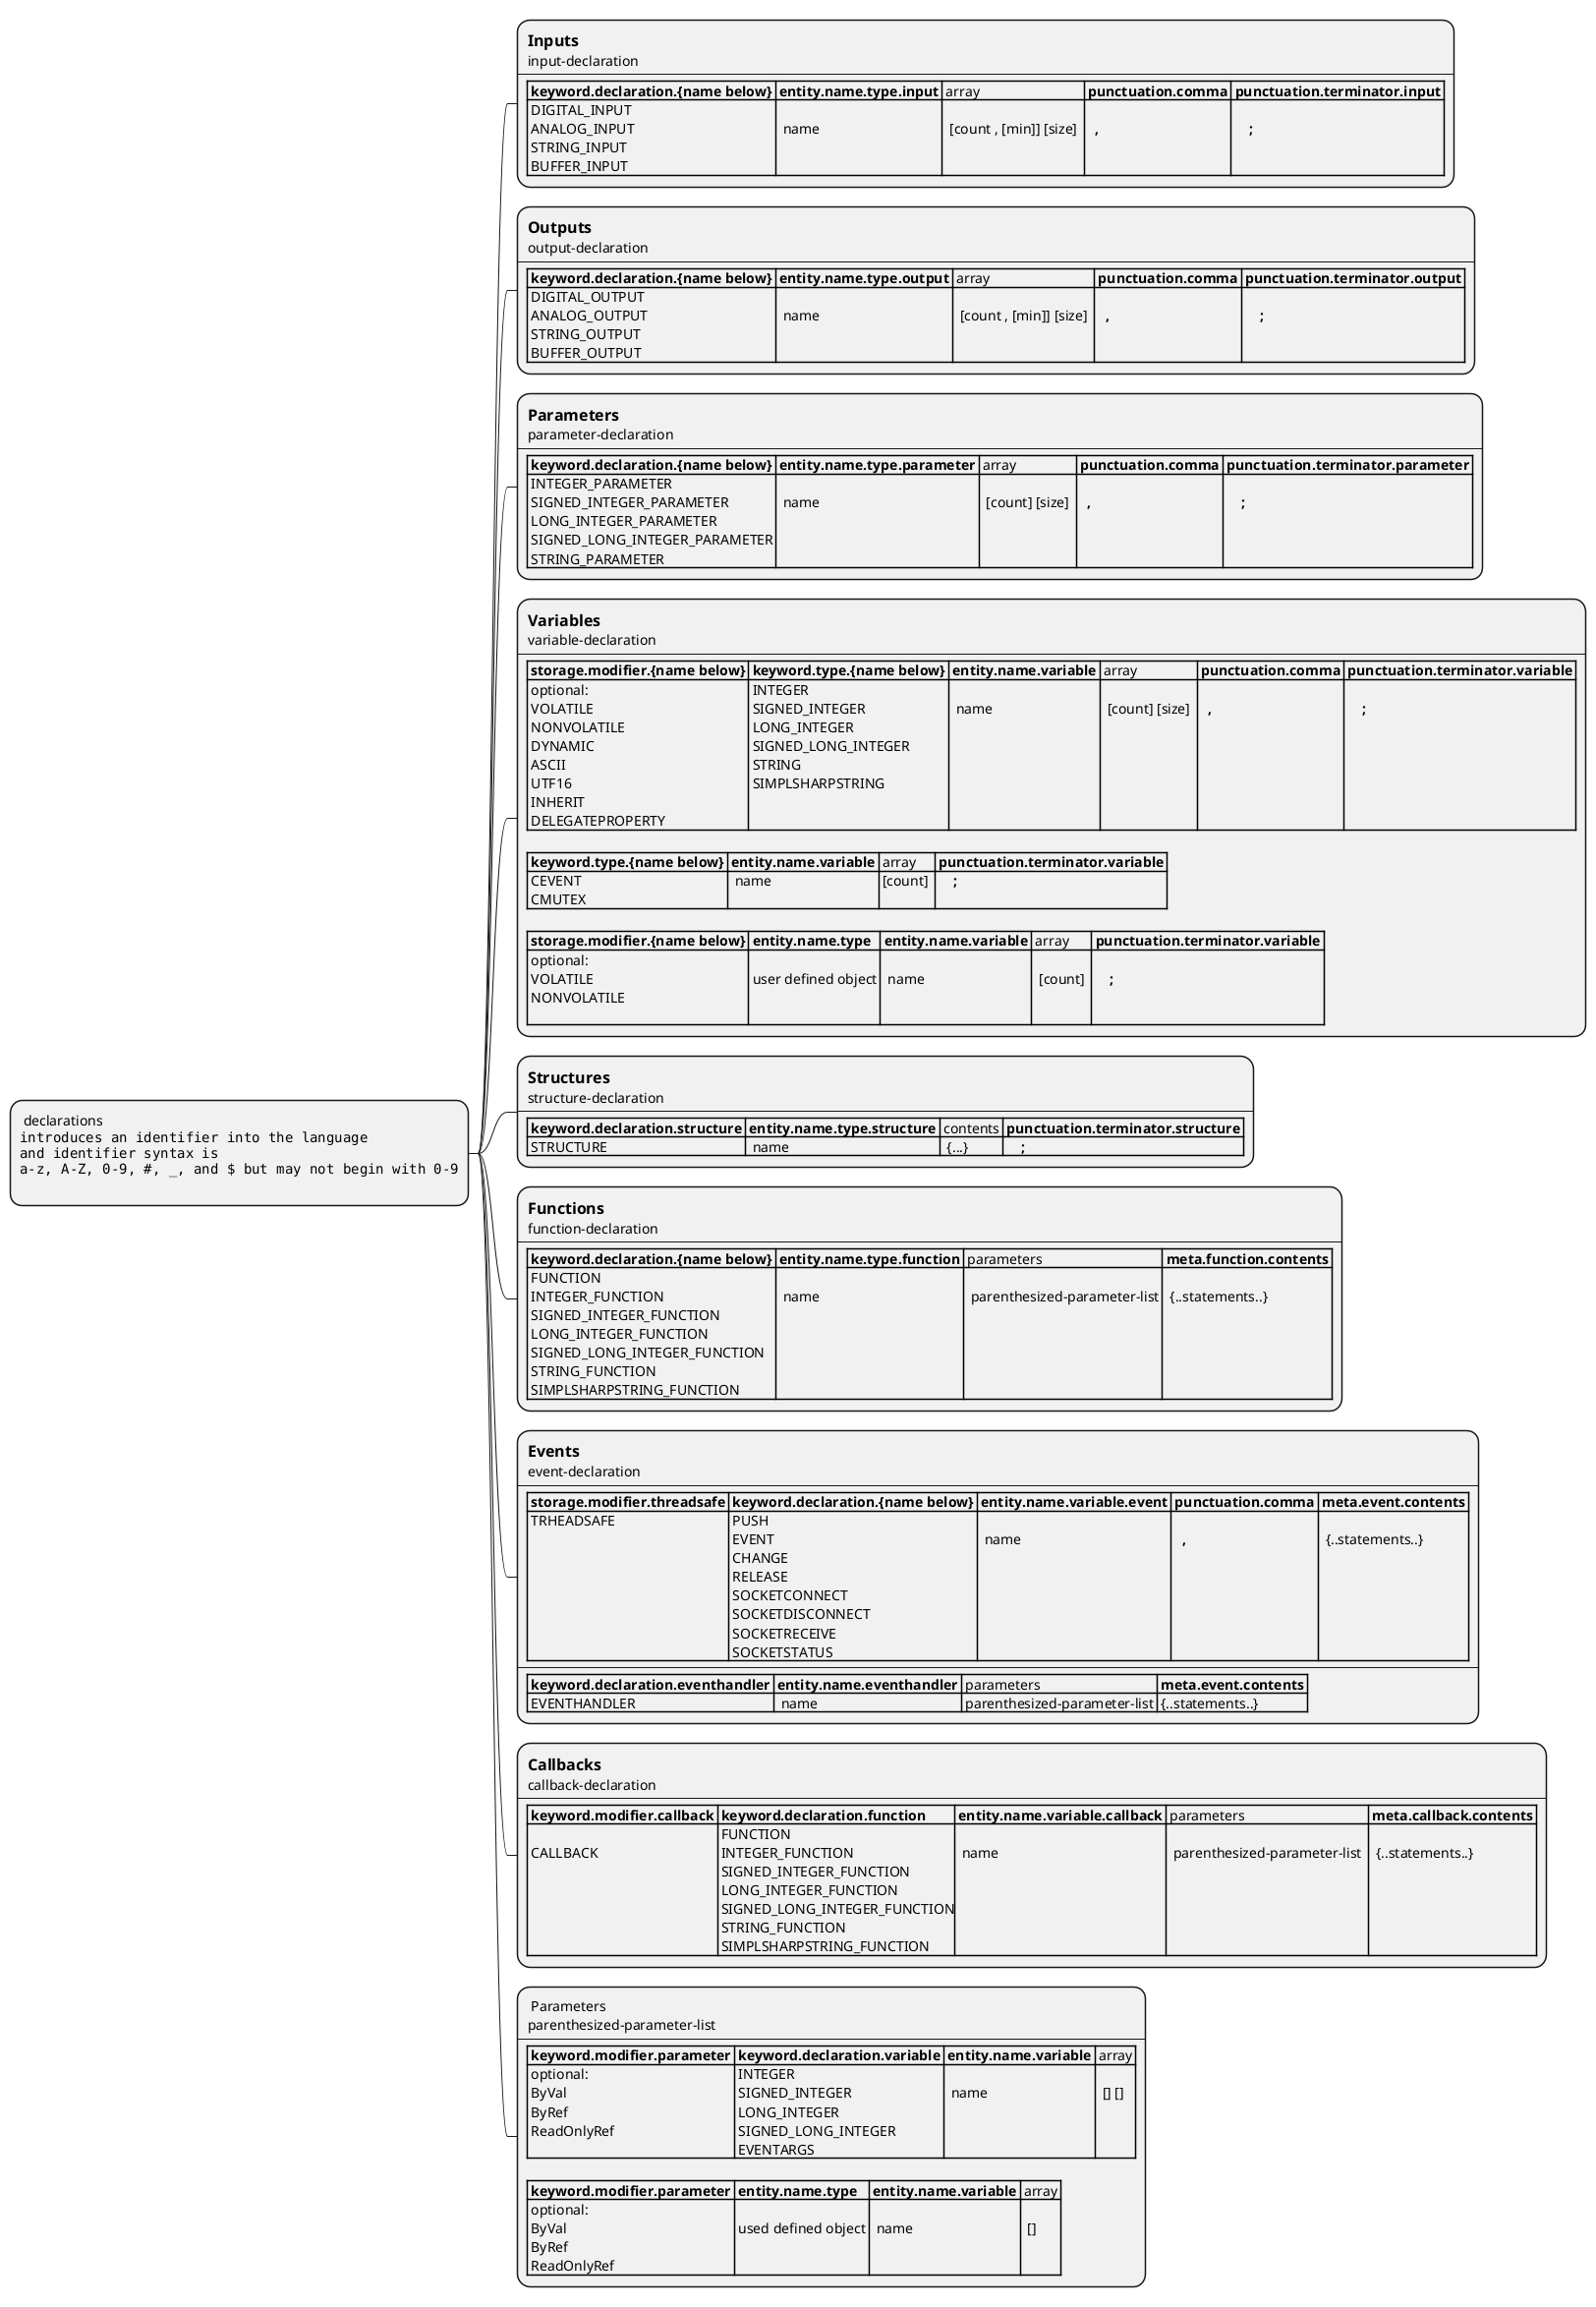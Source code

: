 @startmindmap
*: declarations
<code>
introduces an identifier into the language
and identifier syntax is
a-z, A-Z, 0-9, #, _, and $ but may not begin with 0-9
</code>
;

**:== Inputs
input-declaration
----
|= keyword.declaration.{name below} |= entity.name.type.input | array |= punctuation.comma |= punctuation.terminator.input |
| DIGITAL_INPUT\n ANALOG_INPUT\n STRING_INPUT\n BUFFER_INPUT |  \n  name  | \n  [count , [min]] [size]  |= \n   , |=  \n     ; |;
**:== Outputs
output-declaration
----
|= keyword.declaration.{name below} |= entity.name.type.output | array |= punctuation.comma |= punctuation.terminator.output |
| DIGITAL_OUTPUT\n ANALOG_OUTPUT\n STRING_OUTPUT\n BUFFER_OUTPUT |  \n  name | \n  [count , [min]] [size]  |= \n   , |=  \n     ; |;

**:== Parameters
parameter-declaration
----
|= keyword.declaration.{name below} |= entity.name.type.parameter | array |= punctuation.comma |= punctuation.terminator.parameter |
| INTEGER_PARAMETER\n SIGNED_INTEGER_PARAMETER\n LONG_INTEGER_PARAMETER\n SIGNED_LONG_INTEGER_PARAMETER\n STRING_PARAMETER  |  \n  name | \n  [count] [size]  |= \n   ,|=  \n     ; |;

**:== Variables
variable-declaration
----
|= storage.modifier.{name below} |= keyword.type.{name below} |= entity.name.variable | array |= punctuation.comma |= punctuation.terminator.variable |
| optional:\n VOLATILE\n NONVOLATILE\n DYNAMIC \n ASCII\n UTF16\n INHERIT\n DELEGATEPROPERTY | INTEGER\n SIGNED_INTEGER\n LONG_INTEGER\n SIGNED_LONG_INTEGER\n STRING\n SIMPLSHARPSTRING|  \n  name | \n  [count] [size]  |= \n   ,|=  \n     ; |

|= keyword.type.{name below} |= entity.name.variable | array |= punctuation.terminator.variable |
| CEVENT\n CMUTEX |  name  | [count]  |=     ; |

|= storage.modifier.{name below} |= entity.name.type |= entity.name.variable | array |= punctuation.terminator.variable |
| optional:\n VOLATILE\n NONVOLATILE\n | \n user defined object |  \n  name | \n  [count]  |=  \n     ; |;



**:== Structures
structure-declaration
----
|= keyword.declaration.structure |= entity.name.type.structure | contents |= punctuation.terminator.structure |
| STRUCTURE |  name  |  {...} |=     ; |;

**:== Functions
function-declaration
----
|= keyword.declaration.{name below} |= entity.name.type.function | parameters |= meta.function.contents |
| FUNCTION\n INTEGER_FUNCTION\n SIGNED_INTEGER_FUNCTION\n LONG_INTEGER_FUNCTION\n SIGNED_LONG_INTEGER_FUNCTION\n STRING_FUNCTION \n SIMPLSHARPSTRING_FUNCTION  |  \n  name | \n  parenthesized-parameter-list | \n  {..statements..}  |;




**:== Events
event-declaration
----
|= storage.modifier.threadsafe |= keyword.declaration.{name below} |= entity.name.variable.event |= punctuation.comma |= meta.event.contents |
| TRHEADSAFE | PUSH\n EVENT\n CHANGE\n RELEASE\n SOCKETCONNECT\n SOCKETDISCONNECT \n SOCKETRECEIVE \n SOCKETSTATUS  |  \n  name |= \n   ,| \n  {..statements..}  |
----
|= keyword.declaration.eventhandler |= entity.name.eventhandler | parameters |= meta.event.contents |
| EVENTHANDLER  |  name | parenthesized-parameter-list | {..statements..}  |;

**:== Callbacks
callback-declaration
----
|= keyword.modifier.callback |= keyword.declaration.function |= entity.name.variable.callback | parameters |= meta.callback.contents |
| \n CALLBACK  | FUNCTION\n INTEGER_FUNCTION\n SIGNED_INTEGER_FUNCTION\n LONG_INTEGER_FUNCTION\n SIGNED_LONG_INTEGER_FUNCTION\n STRING_FUNCTION \n SIMPLSHARPSTRING_FUNCTION | \n  name | \n  parenthesized-parameter-list  | \n  {..statements..}  |;

**: Parameters
parenthesized-parameter-list
----
|= keyword.modifier.parameter |= keyword.declaration.variable |= entity.name.variable | array |
| optional:\n ByVal\n ByRef\n ReadOnlyRef | INTEGER\n SIGNED_INTEGER\n LONG_INTEGER\n SIGNED_LONG_INTEGER\n EVENTARGS |  \n  name | \n  [] []  |

|= keyword.modifier.parameter |= entity.name.type |= entity.name.variable | array |
| optional:\n ByVal\n ByRef\n ReadOnlyRef | \n used defined object |  \n  name | \n  []  |;

@endmindmap